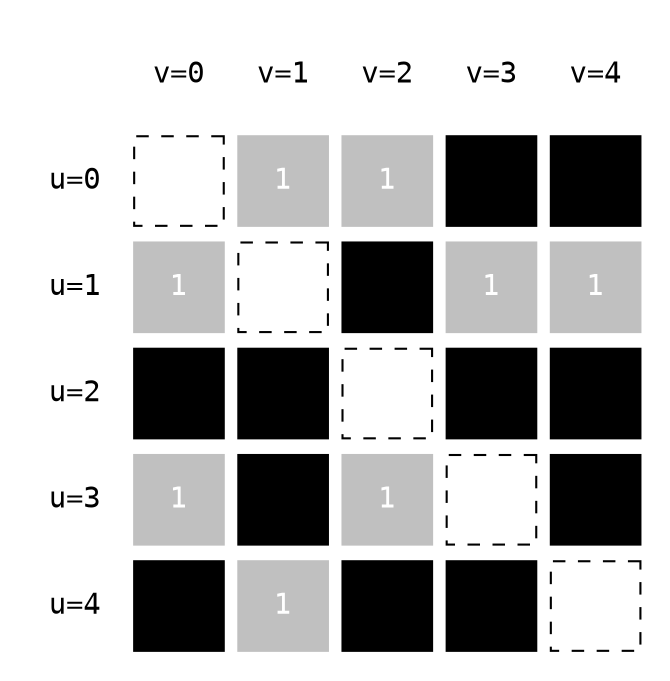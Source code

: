 digraph {
    node [shape=square, fontname="monospace", fixedsize=true, width=0.6, height=0.6];
    edge [arrowsize=0.6, fontname="monospace"];
    pad=0.2;
    nodesep=0.1;
    ranksep=0.1

    0 [style=invis];
    1 [label="v=0"];
    2 [label="v=1"];
    3 [label="v=2"];
    4 [label="v=3"];
    5 [label="v=4"];
    1, 2, 3, 4, 5 [color=white];

    6 [label="u=0"];
    12 [label="u=1"];
    18 [label="u=2"];
    24 [label="u=3"];
    30 [label="u=4"];
    6, 12, 18, 24, 30 [color=white];

    7, 8, 9, 10, 11, 13, 14, 15, 16, 17, 19, 20, 21, 22, 23, 25, 26, 27, 28, 29, 31, 32, 33, 34, 35 [label="0", style=filled, color="#ddd", fontcolor="#555"];
    8, 9, 13, 16, 17, 25, 27, 32 [style=filled, color="gray", fontcolor="white", label="1"];
    7, 14, 21, 28, 35 [style=dashed, color="#bbb", fontcolor=white];

    edge [style=invis];

    0 -> 6 -> 12 -> 18 -> 24 -> 30;
    1 -> 7 -> 13 -> 19 -> 25 -> 31;
    2 -> 8 -> 14 -> 20 -> 26 -> 32;
    3 -> 9 -> 15 -> 21 -> 27 -> 33;
    4 -> 10 -> 16 -> 22 -> 28 -> 34;
    5 -> 11 -> 17 -> 23 -> 29 -> 35;

    rank=same {0; 1; 2; 3; 4; 5};
    rank=same {6; 7; 8; 9; 10; 11}
    rank=same {12; 13; 14; 15; 16; 17};
}